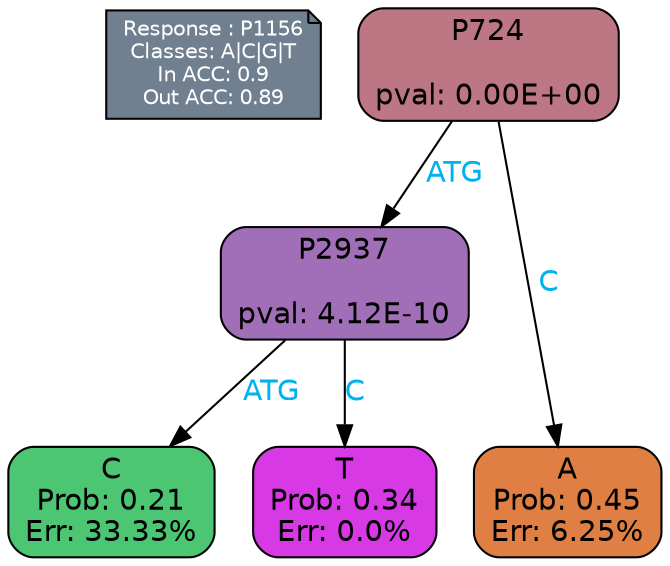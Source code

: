 digraph Tree {
node [shape=box, style="filled, rounded", color="black", fontname=helvetica] ;
graph [ranksep=equally, splines=polylines, bgcolor=transparent, dpi=600] ;
edge [fontname=helvetica] ;
LEGEND [label="Response : P1156
Classes: A|C|G|T
In ACC: 0.9
Out ACC: 0.89
",shape=note,align=left,style=filled,fillcolor="slategray",fontcolor="white",fontsize=10];1 [label="P724

pval: 0.00E+00", fillcolor="#bd7684"] ;
2 [label="P2937

pval: 4.12E-10", fillcolor="#a16fb8"] ;
3 [label="C
Prob: 0.21
Err: 33.33%", fillcolor="#4cc672"] ;
4 [label="T
Prob: 0.34
Err: 0.0%", fillcolor="#d739e5"] ;
5 [label="A
Prob: 0.45
Err: 6.25%", fillcolor="#df7f43"] ;
1 -> 2 [label="ATG",fontcolor=deepskyblue2] ;
1 -> 5 [label="C",fontcolor=deepskyblue2] ;
2 -> 3 [label="ATG",fontcolor=deepskyblue2] ;
2 -> 4 [label="C",fontcolor=deepskyblue2] ;
{rank = same; 3;4;5;}{rank = same; LEGEND;1;}}